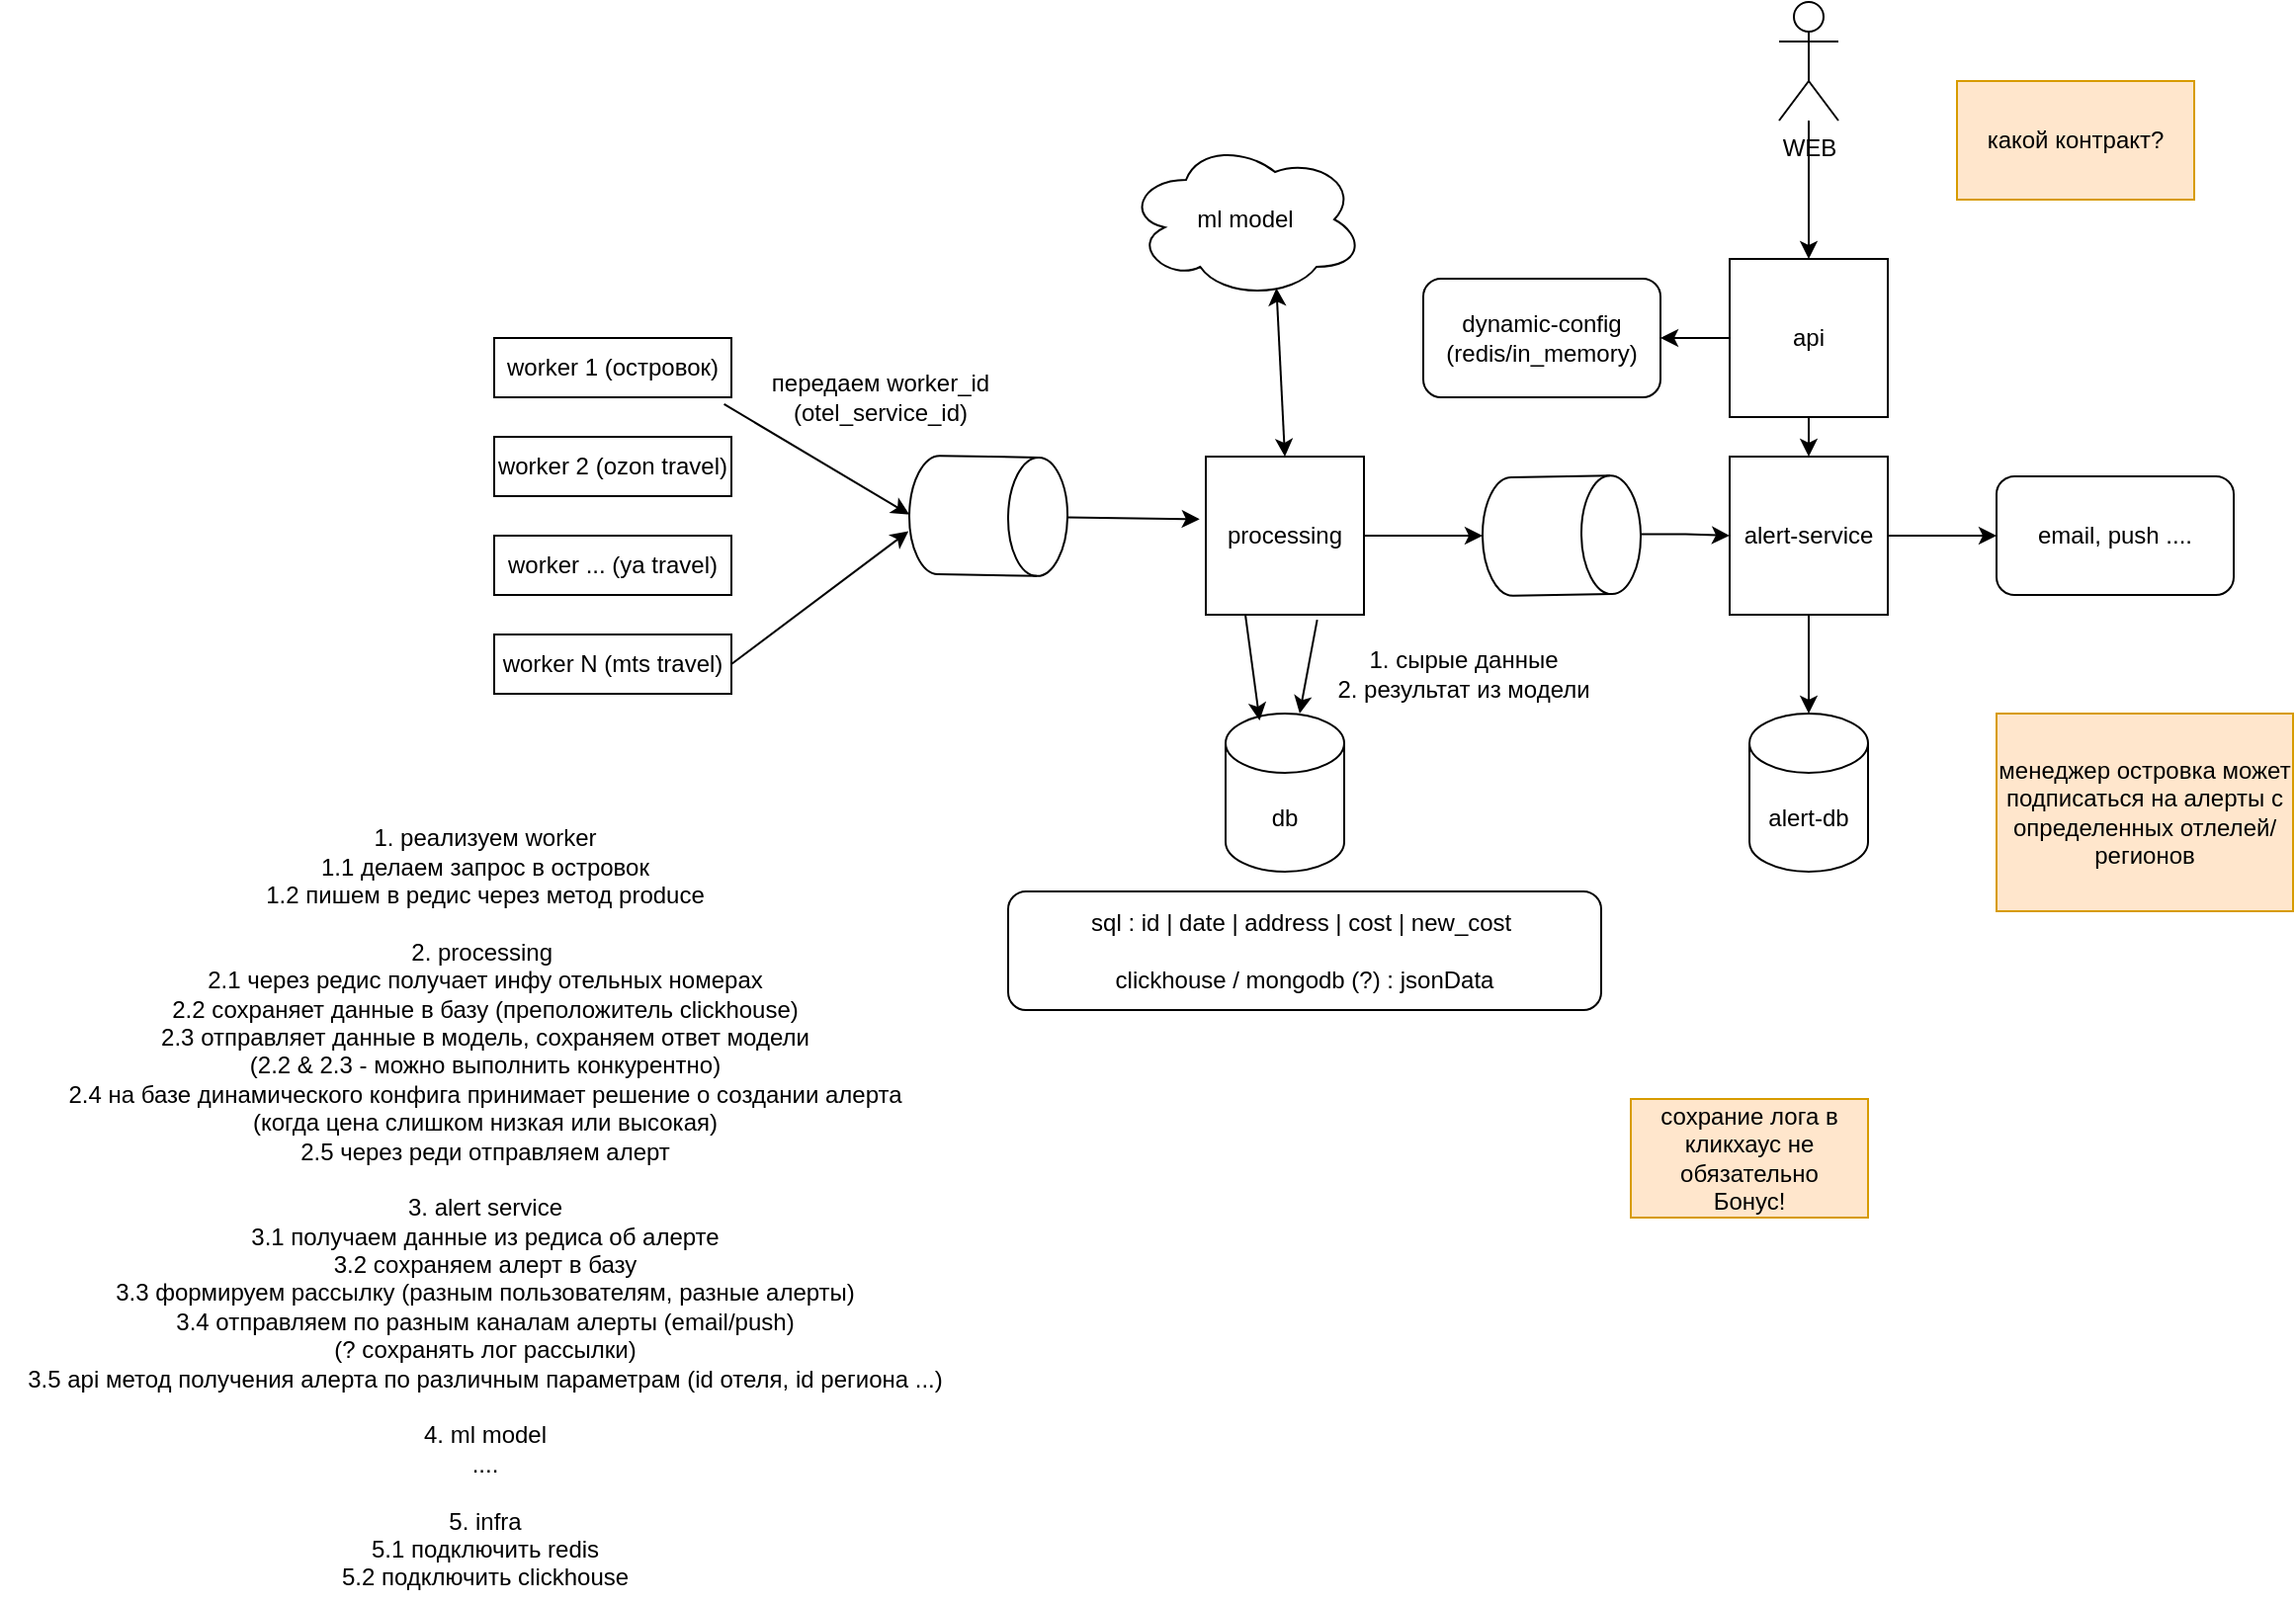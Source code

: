 <mxfile version="21.8.1" type="device">
  <diagram name="Страница — 1" id="DQRZB8wsY0Es5-H4y2CS">
    <mxGraphModel dx="1470" dy="2148" grid="1" gridSize="10" guides="1" tooltips="1" connect="1" arrows="1" fold="1" page="1" pageScale="1" pageWidth="827" pageHeight="1169" math="0" shadow="0">
      <root>
        <mxCell id="0" />
        <mxCell id="1" parent="0" />
        <mxCell id="x9cxGXDTbsu_pRV74q6P-38" style="edgeStyle=orthogonalEdgeStyle;rounded=0;orthogonalLoop=1;jettySize=auto;html=1;exitX=1;exitY=0.5;exitDx=0;exitDy=0;" edge="1" parent="1" source="x9cxGXDTbsu_pRV74q6P-2" target="x9cxGXDTbsu_pRV74q6P-37">
          <mxGeometry relative="1" as="geometry" />
        </mxCell>
        <mxCell id="x9cxGXDTbsu_pRV74q6P-2" value="processing" style="whiteSpace=wrap;html=1;aspect=fixed;" vertex="1" parent="1">
          <mxGeometry x="640" y="160" width="80" height="80" as="geometry" />
        </mxCell>
        <mxCell id="x9cxGXDTbsu_pRV74q6P-3" value="worker 1 (островок)" style="rounded=0;whiteSpace=wrap;html=1;" vertex="1" parent="1">
          <mxGeometry x="280" y="100" width="120" height="30" as="geometry" />
        </mxCell>
        <mxCell id="x9cxGXDTbsu_pRV74q6P-4" value="worker 2 (ozon travel)" style="rounded=0;whiteSpace=wrap;html=1;" vertex="1" parent="1">
          <mxGeometry x="280" y="150" width="120" height="30" as="geometry" />
        </mxCell>
        <mxCell id="x9cxGXDTbsu_pRV74q6P-5" value="worker N (mts travel)" style="rounded=0;whiteSpace=wrap;html=1;" vertex="1" parent="1">
          <mxGeometry x="280" y="250" width="120" height="30" as="geometry" />
        </mxCell>
        <mxCell id="x9cxGXDTbsu_pRV74q6P-6" value="worker ... (ya travel)" style="rounded=0;whiteSpace=wrap;html=1;" vertex="1" parent="1">
          <mxGeometry x="280" y="200" width="120" height="30" as="geometry" />
        </mxCell>
        <mxCell id="x9cxGXDTbsu_pRV74q6P-9" value="ml model" style="ellipse;shape=cloud;whiteSpace=wrap;html=1;" vertex="1" parent="1">
          <mxGeometry x="600" width="120" height="80" as="geometry" />
        </mxCell>
        <mxCell id="x9cxGXDTbsu_pRV74q6P-14" value="" style="shape=cylinder3;whiteSpace=wrap;html=1;boundedLbl=1;backgroundOutline=1;size=15;rotation=91;" vertex="1" parent="1">
          <mxGeometry x="500" y="150" width="60" height="80" as="geometry" />
        </mxCell>
        <mxCell id="x9cxGXDTbsu_pRV74q6P-18" value="" style="endArrow=classic;html=1;rounded=0;entryX=0.5;entryY=1;entryDx=0;entryDy=0;entryPerimeter=0;exitX=0.969;exitY=1.116;exitDx=0;exitDy=0;exitPerimeter=0;" edge="1" parent="1" source="x9cxGXDTbsu_pRV74q6P-3" target="x9cxGXDTbsu_pRV74q6P-14">
          <mxGeometry width="50" height="50" relative="1" as="geometry">
            <mxPoint x="400" y="120" as="sourcePoint" />
            <mxPoint x="470" y="180" as="targetPoint" />
          </mxGeometry>
        </mxCell>
        <mxCell id="x9cxGXDTbsu_pRV74q6P-19" value="" style="endArrow=classic;html=1;rounded=0;entryX=0.641;entryY=1.003;entryDx=0;entryDy=0;entryPerimeter=0;exitX=1;exitY=0.5;exitDx=0;exitDy=0;" edge="1" parent="1" source="x9cxGXDTbsu_pRV74q6P-5" target="x9cxGXDTbsu_pRV74q6P-14">
          <mxGeometry width="50" height="50" relative="1" as="geometry">
            <mxPoint x="400" y="270" as="sourcePoint" />
            <mxPoint x="450" y="220" as="targetPoint" />
          </mxGeometry>
        </mxCell>
        <mxCell id="x9cxGXDTbsu_pRV74q6P-21" value="" style="endArrow=classic;startArrow=classic;html=1;rounded=0;exitX=0.5;exitY=0;exitDx=0;exitDy=0;entryX=0.631;entryY=0.934;entryDx=0;entryDy=0;entryPerimeter=0;" edge="1" parent="1" source="x9cxGXDTbsu_pRV74q6P-2" target="x9cxGXDTbsu_pRV74q6P-9">
          <mxGeometry width="50" height="50" relative="1" as="geometry">
            <mxPoint x="640" y="135" as="sourcePoint" />
            <mxPoint x="670" y="95" as="targetPoint" />
          </mxGeometry>
        </mxCell>
        <mxCell id="x9cxGXDTbsu_pRV74q6P-22" value="" style="endArrow=classic;html=1;rounded=0;entryX=-0.039;entryY=0.396;entryDx=0;entryDy=0;entryPerimeter=0;exitX=0.5;exitY=0;exitDx=0;exitDy=0;exitPerimeter=0;" edge="1" parent="1" source="x9cxGXDTbsu_pRV74q6P-14" target="x9cxGXDTbsu_pRV74q6P-2">
          <mxGeometry width="50" height="50" relative="1" as="geometry">
            <mxPoint x="550" y="200" as="sourcePoint" />
            <mxPoint x="600" y="150" as="targetPoint" />
          </mxGeometry>
        </mxCell>
        <mxCell id="x9cxGXDTbsu_pRV74q6P-24" value="db" style="shape=cylinder3;whiteSpace=wrap;html=1;boundedLbl=1;backgroundOutline=1;size=15;" vertex="1" parent="1">
          <mxGeometry x="650" y="290" width="60" height="80" as="geometry" />
        </mxCell>
        <mxCell id="x9cxGXDTbsu_pRV74q6P-27" value="" style="endArrow=classic;html=1;rounded=0;exitX=0.25;exitY=1;exitDx=0;exitDy=0;entryX=0.287;entryY=0.044;entryDx=0;entryDy=0;entryPerimeter=0;" edge="1" parent="1" source="x9cxGXDTbsu_pRV74q6P-2" target="x9cxGXDTbsu_pRV74q6P-24">
          <mxGeometry width="50" height="50" relative="1" as="geometry">
            <mxPoint x="720" y="260" as="sourcePoint" />
            <mxPoint x="770" y="210" as="targetPoint" />
          </mxGeometry>
        </mxCell>
        <mxCell id="x9cxGXDTbsu_pRV74q6P-28" value="" style="endArrow=classic;html=1;rounded=0;exitX=0.704;exitY=1.032;exitDx=0;exitDy=0;exitPerimeter=0;" edge="1" parent="1" source="x9cxGXDTbsu_pRV74q6P-2" target="x9cxGXDTbsu_pRV74q6P-24">
          <mxGeometry width="50" height="50" relative="1" as="geometry">
            <mxPoint x="720" y="260" as="sourcePoint" />
            <mxPoint x="770" y="210" as="targetPoint" />
          </mxGeometry>
        </mxCell>
        <mxCell id="x9cxGXDTbsu_pRV74q6P-29" value="1. сырые данные&lt;br&gt;2. результат из модели" style="text;html=1;align=center;verticalAlign=middle;resizable=0;points=[];autosize=1;strokeColor=none;fillColor=none;" vertex="1" parent="1">
          <mxGeometry x="690" y="250" width="160" height="40" as="geometry" />
        </mxCell>
        <mxCell id="x9cxGXDTbsu_pRV74q6P-30" value="sql : id | date | address | cost | new_cost&amp;nbsp;&lt;br&gt;&lt;br&gt;clickhouse / mongodb (?) : jsonData" style="rounded=1;whiteSpace=wrap;html=1;" vertex="1" parent="1">
          <mxGeometry x="540" y="380" width="300" height="60" as="geometry" />
        </mxCell>
        <mxCell id="x9cxGXDTbsu_pRV74q6P-43" style="edgeStyle=orthogonalEdgeStyle;rounded=0;orthogonalLoop=1;jettySize=auto;html=1;exitX=0.5;exitY=1;exitDx=0;exitDy=0;entryX=0.5;entryY=0;entryDx=0;entryDy=0;" edge="1" parent="1" source="x9cxGXDTbsu_pRV74q6P-32" target="x9cxGXDTbsu_pRV74q6P-36">
          <mxGeometry relative="1" as="geometry" />
        </mxCell>
        <mxCell id="x9cxGXDTbsu_pRV74q6P-46" style="edgeStyle=orthogonalEdgeStyle;rounded=0;orthogonalLoop=1;jettySize=auto;html=1;exitX=0;exitY=0.5;exitDx=0;exitDy=0;entryX=1;entryY=0.5;entryDx=0;entryDy=0;" edge="1" parent="1" source="x9cxGXDTbsu_pRV74q6P-32" target="x9cxGXDTbsu_pRV74q6P-45">
          <mxGeometry relative="1" as="geometry" />
        </mxCell>
        <mxCell id="x9cxGXDTbsu_pRV74q6P-32" value="api" style="whiteSpace=wrap;html=1;aspect=fixed;" vertex="1" parent="1">
          <mxGeometry x="905" y="60" width="80" height="80" as="geometry" />
        </mxCell>
        <mxCell id="x9cxGXDTbsu_pRV74q6P-34" style="edgeStyle=orthogonalEdgeStyle;rounded=0;orthogonalLoop=1;jettySize=auto;html=1;" edge="1" parent="1" source="x9cxGXDTbsu_pRV74q6P-33" target="x9cxGXDTbsu_pRV74q6P-32">
          <mxGeometry relative="1" as="geometry" />
        </mxCell>
        <mxCell id="x9cxGXDTbsu_pRV74q6P-33" value="WEB" style="shape=umlActor;verticalLabelPosition=bottom;verticalAlign=top;html=1;outlineConnect=0;" vertex="1" parent="1">
          <mxGeometry x="930" y="-70" width="30" height="60" as="geometry" />
        </mxCell>
        <mxCell id="x9cxGXDTbsu_pRV74q6P-35" value="alert-db" style="shape=cylinder3;whiteSpace=wrap;html=1;boundedLbl=1;backgroundOutline=1;size=15;" vertex="1" parent="1">
          <mxGeometry x="915" y="290" width="60" height="80" as="geometry" />
        </mxCell>
        <mxCell id="x9cxGXDTbsu_pRV74q6P-42" style="edgeStyle=orthogonalEdgeStyle;rounded=0;orthogonalLoop=1;jettySize=auto;html=1;exitX=1;exitY=0.5;exitDx=0;exitDy=0;" edge="1" parent="1" source="x9cxGXDTbsu_pRV74q6P-36" target="x9cxGXDTbsu_pRV74q6P-41">
          <mxGeometry relative="1" as="geometry" />
        </mxCell>
        <mxCell id="x9cxGXDTbsu_pRV74q6P-36" value="alert-service" style="whiteSpace=wrap;html=1;aspect=fixed;" vertex="1" parent="1">
          <mxGeometry x="905" y="160" width="80" height="80" as="geometry" />
        </mxCell>
        <mxCell id="x9cxGXDTbsu_pRV74q6P-39" style="edgeStyle=orthogonalEdgeStyle;rounded=0;orthogonalLoop=1;jettySize=auto;html=1;exitX=0.5;exitY=0;exitDx=0;exitDy=0;exitPerimeter=0;entryX=0;entryY=0.5;entryDx=0;entryDy=0;" edge="1" parent="1" source="x9cxGXDTbsu_pRV74q6P-37" target="x9cxGXDTbsu_pRV74q6P-36">
          <mxGeometry relative="1" as="geometry" />
        </mxCell>
        <mxCell id="x9cxGXDTbsu_pRV74q6P-37" value="" style="shape=cylinder3;whiteSpace=wrap;html=1;boundedLbl=1;backgroundOutline=1;size=15;rotation=89;" vertex="1" parent="1">
          <mxGeometry x="790" y="160" width="60" height="80" as="geometry" />
        </mxCell>
        <mxCell id="x9cxGXDTbsu_pRV74q6P-40" style="edgeStyle=orthogonalEdgeStyle;rounded=0;orthogonalLoop=1;jettySize=auto;html=1;exitX=0.5;exitY=1;exitDx=0;exitDy=0;entryX=0.5;entryY=0;entryDx=0;entryDy=0;entryPerimeter=0;" edge="1" parent="1" source="x9cxGXDTbsu_pRV74q6P-36" target="x9cxGXDTbsu_pRV74q6P-35">
          <mxGeometry relative="1" as="geometry" />
        </mxCell>
        <mxCell id="x9cxGXDTbsu_pRV74q6P-41" value="email, push ...." style="rounded=1;whiteSpace=wrap;html=1;" vertex="1" parent="1">
          <mxGeometry x="1040" y="170" width="120" height="60" as="geometry" />
        </mxCell>
        <mxCell id="x9cxGXDTbsu_pRV74q6P-45" value="dynamic-config&lt;br&gt;(redis/in_memory)" style="rounded=1;whiteSpace=wrap;html=1;" vertex="1" parent="1">
          <mxGeometry x="750" y="70" width="120" height="60" as="geometry" />
        </mxCell>
        <mxCell id="x9cxGXDTbsu_pRV74q6P-47" value="какой контракт?" style="whiteSpace=wrap;html=1;fillColor=#ffe6cc;strokeColor=#d79b00;" vertex="1" parent="1">
          <mxGeometry x="1020" y="-30" width="120" height="60" as="geometry" />
        </mxCell>
        <mxCell id="x9cxGXDTbsu_pRV74q6P-50" value="1. реализуем worker&lt;br&gt;1.1 делаем запрос в островок&lt;br&gt;1.2 пишем в редис через метод produce&lt;br&gt;&lt;br&gt;2. processing&amp;nbsp;&lt;br&gt;2.1 через редис получает инфу отельных номерах&lt;br&gt;2.2 сохраняет данные в базу (преположитель clickhouse)&lt;br&gt;2.3 отправляет данные в модель, сохраняем ответ модели&lt;br&gt;(2.2 &amp;amp; 2.3 - можно выполнить конкурентно)&lt;br&gt;2.4 на базе динамического конфига принимает решение о создании алерта &lt;br&gt;(когда цена слишком низкая или высокая)&lt;br&gt;2.5 через реди отправляем алерт&lt;br&gt;&lt;br&gt;3. alert service&lt;br&gt;3.1 получаем данные из редиса об алерте&lt;br&gt;3.2 сохраняем алерт в базу&lt;br&gt;3.3 формируем рассылку (разным пользователям, разные алерты)&lt;br&gt;3.4 отправляем по разным каналам алерты (email/push) &lt;br&gt;(? сохранять лог рассылки)&lt;br&gt;3.5 api метод получения алерта по различным параметрам (id отеля, id региона ...)&lt;br&gt;&lt;br&gt;4. ml model&lt;br&gt;....&lt;br&gt;&lt;br&gt;5. infra&lt;br&gt;5.1 подключить redis&lt;br&gt;5.2 подключить clickhouse" style="text;html=1;align=center;verticalAlign=middle;resizable=0;points=[];autosize=1;strokeColor=none;fillColor=none;" vertex="1" parent="1">
          <mxGeometry x="30" y="340" width="490" height="400" as="geometry" />
        </mxCell>
        <mxCell id="x9cxGXDTbsu_pRV74q6P-51" value="менеджер островка может подписаться на алерты с определенных отлелей/регионов" style="whiteSpace=wrap;html=1;fillColor=#ffe6cc;strokeColor=#d79b00;" vertex="1" parent="1">
          <mxGeometry x="1040" y="290" width="150" height="100" as="geometry" />
        </mxCell>
        <mxCell id="x9cxGXDTbsu_pRV74q6P-52" value="сохрание лога в кликхаус не обязательно&lt;br&gt;Бонус!" style="whiteSpace=wrap;html=1;fillColor=#ffe6cc;strokeColor=#d79b00;" vertex="1" parent="1">
          <mxGeometry x="855" y="485" width="120" height="60" as="geometry" />
        </mxCell>
        <mxCell id="x9cxGXDTbsu_pRV74q6P-53" value="передаем worker_id &lt;br&gt;(otel_service_id)" style="text;html=1;align=center;verticalAlign=middle;resizable=0;points=[];autosize=1;strokeColor=none;fillColor=none;" vertex="1" parent="1">
          <mxGeometry x="410" y="110" width="130" height="40" as="geometry" />
        </mxCell>
      </root>
    </mxGraphModel>
  </diagram>
</mxfile>
